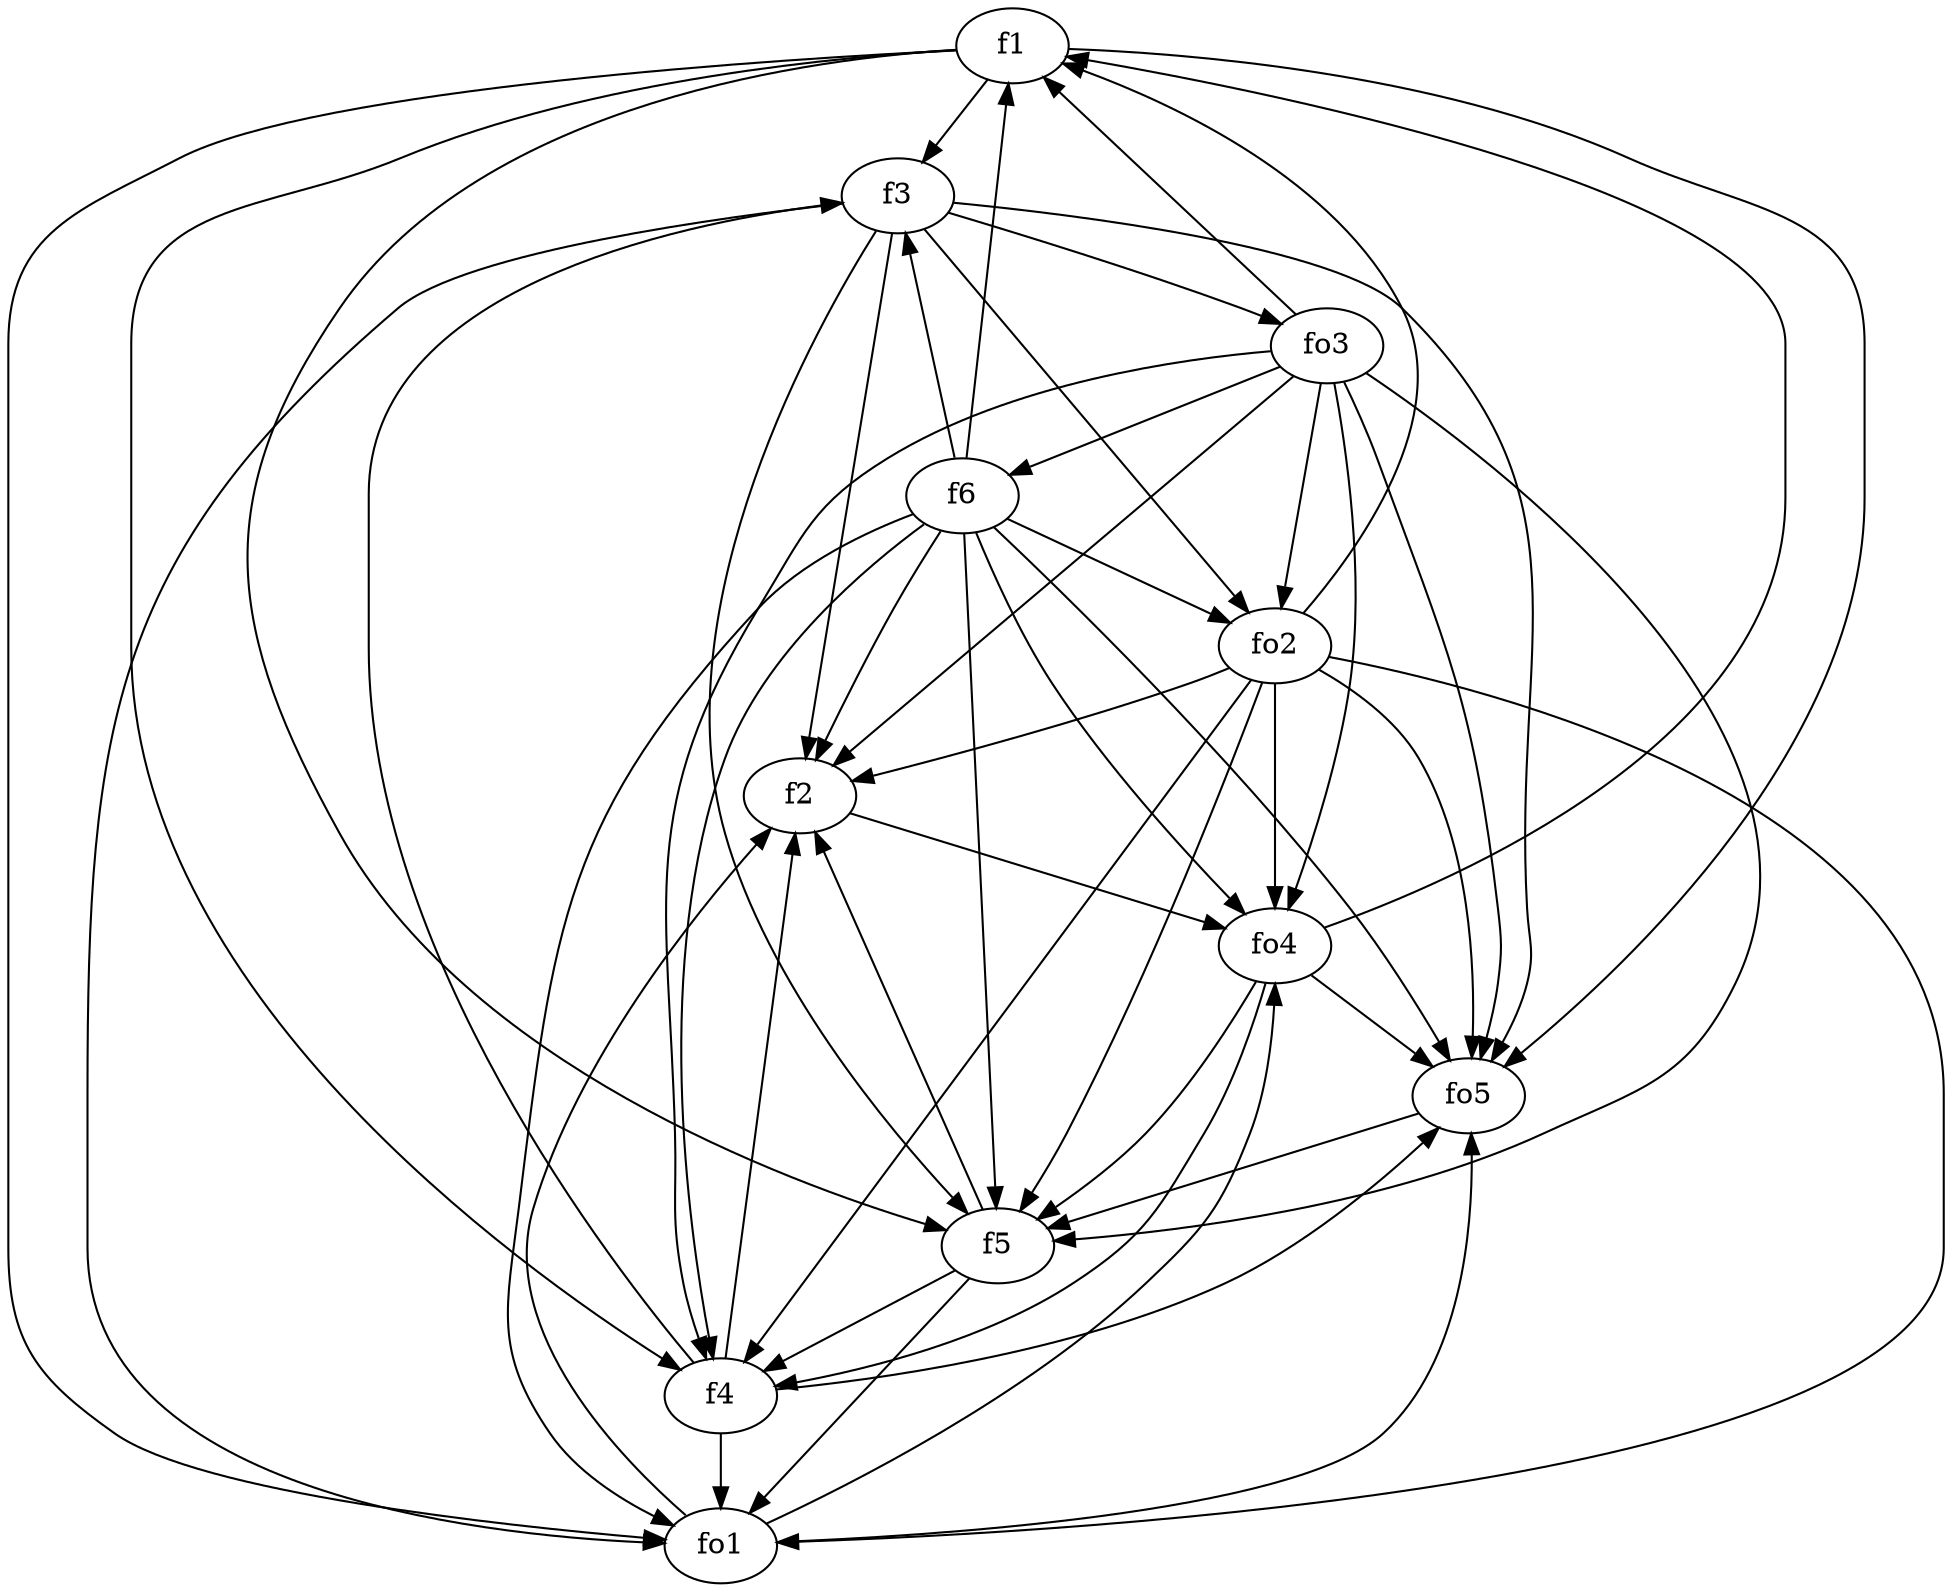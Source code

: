 strict digraph  {
f1;
f2;
f3;
f4;
f5;
f6;
fo1;
fo2;
fo3;
fo4;
fo5;
f1 -> f3  [weight=2];
f1 -> f4  [weight=2];
f1 -> fo5  [weight=2];
f1 -> fo1  [weight=2];
f1 -> f5  [weight=2];
f2 -> fo4  [weight=2];
f3 -> fo2  [weight=2];
f3 -> f2  [weight=2];
f3 -> fo1  [weight=2];
f3 -> f5  [weight=2];
f3 -> fo5  [weight=2];
f3 -> fo3  [weight=2];
f4 -> f3  [weight=2];
f4 -> fo5  [weight=2];
f4 -> f2  [weight=2];
f4 -> fo1  [weight=2];
f5 -> f2  [weight=2];
f5 -> f4  [weight=2];
f5 -> fo1  [weight=2];
f6 -> fo5  [weight=2];
f6 -> fo4  [weight=2];
f6 -> fo1  [weight=2];
f6 -> fo2  [weight=2];
f6 -> f1  [weight=2];
f6 -> f2  [weight=2];
f6 -> f5  [weight=2];
f6 -> f4  [weight=2];
f6 -> f3  [weight=2];
fo1 -> fo5  [weight=2];
fo1 -> fo4  [weight=2];
fo1 -> f2  [weight=2];
fo2 -> f2  [weight=2];
fo2 -> f4  [weight=2];
fo2 -> fo4  [weight=2];
fo2 -> fo5  [weight=2];
fo2 -> fo1  [weight=2];
fo2 -> f1  [weight=2];
fo2 -> f5  [weight=2];
fo3 -> f5  [weight=2];
fo3 -> fo5  [weight=2];
fo3 -> f2  [weight=2];
fo3 -> fo4  [weight=2];
fo3 -> f6  [weight=2];
fo3 -> f1  [weight=2];
fo3 -> fo2  [weight=2];
fo3 -> f4  [weight=2];
fo4 -> f5  [weight=2];
fo4 -> fo5  [weight=2];
fo4 -> f4  [weight=2];
fo4 -> f1  [weight=2];
fo5 -> f5  [weight=2];
}

